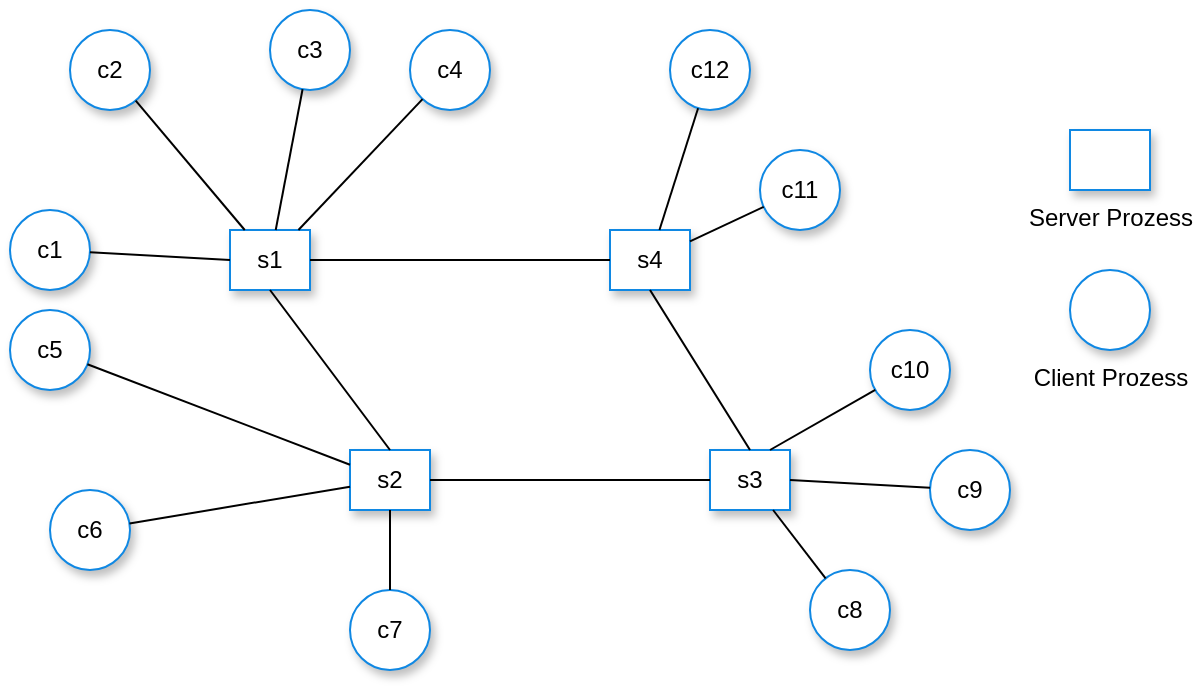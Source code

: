 <mxfile version="16.5.2" type="device"><diagram id="kW5WCqo0LWiZvgW_KqDj" name="Page-1"><mxGraphModel dx="980" dy="504" grid="1" gridSize="10" guides="1" tooltips="1" connect="1" arrows="1" fold="1" page="1" pageScale="1" pageWidth="1169" pageHeight="827" math="0" shadow="0"><root><mxCell id="0"/><mxCell id="1" parent="0"/><mxCell id="6YDu4ysi-lm1bwul6g6q-1" value="s1" style="whiteSpace=wrap;html=1;imageAspect=0;fillColor=#FFFFFF;strokeColor=#1088E3;strokeWidth=1;shadow=1;" vertex="1" parent="1"><mxGeometry x="320" y="260" width="40" height="30" as="geometry"/></mxCell><mxCell id="6YDu4ysi-lm1bwul6g6q-2" value="c1" style="ellipse;whiteSpace=wrap;html=1;aspect=fixed;fillColor=#FFFFFF;strokeColor=#1088E3;strokeWidth=1;shadow=1;" vertex="1" parent="1"><mxGeometry x="210" y="250" width="40" height="40" as="geometry"/></mxCell><mxCell id="6YDu4ysi-lm1bwul6g6q-3" value="c2" style="ellipse;whiteSpace=wrap;html=1;aspect=fixed;fillColor=#FFFFFF;strokeColor=#1088E3;strokeWidth=1;shadow=1;" vertex="1" parent="1"><mxGeometry x="240" y="160" width="40" height="40" as="geometry"/></mxCell><mxCell id="6YDu4ysi-lm1bwul6g6q-4" value="c3" style="ellipse;whiteSpace=wrap;html=1;aspect=fixed;fillColor=#FFFFFF;strokeColor=#1088E3;strokeWidth=1;shadow=1;" vertex="1" parent="1"><mxGeometry x="340" y="150" width="40" height="40" as="geometry"/></mxCell><mxCell id="6YDu4ysi-lm1bwul6g6q-5" value="c4" style="ellipse;whiteSpace=wrap;html=1;aspect=fixed;fillColor=#FFFFFF;strokeColor=#1088E3;strokeWidth=1;shadow=1;" vertex="1" parent="1"><mxGeometry x="410" y="160" width="40" height="40" as="geometry"/></mxCell><mxCell id="6YDu4ysi-lm1bwul6g6q-6" value="s2" style="whiteSpace=wrap;html=1;imageAspect=0;fillColor=#FFFFFF;strokeColor=#1088E3;strokeWidth=1;shadow=1;" vertex="1" parent="1"><mxGeometry x="380" y="370" width="40" height="30" as="geometry"/></mxCell><mxCell id="6YDu4ysi-lm1bwul6g6q-7" value="s4" style="whiteSpace=wrap;html=1;imageAspect=0;fillColor=#FFFFFF;strokeColor=#1088E3;strokeWidth=1;shadow=1;" vertex="1" parent="1"><mxGeometry x="510" y="260" width="40" height="30" as="geometry"/></mxCell><mxCell id="6YDu4ysi-lm1bwul6g6q-8" value="s3" style="whiteSpace=wrap;html=1;imageAspect=0;fillColor=#FFFFFF;strokeColor=#1088E3;strokeWidth=1;shadow=1;" vertex="1" parent="1"><mxGeometry x="560" y="370" width="40" height="30" as="geometry"/></mxCell><mxCell id="6YDu4ysi-lm1bwul6g6q-9" value="c5" style="ellipse;whiteSpace=wrap;html=1;aspect=fixed;fillColor=#FFFFFF;strokeColor=#1088E3;strokeWidth=1;shadow=1;" vertex="1" parent="1"><mxGeometry x="210" y="300" width="40" height="40" as="geometry"/></mxCell><mxCell id="6YDu4ysi-lm1bwul6g6q-10" value="c6" style="ellipse;whiteSpace=wrap;html=1;aspect=fixed;fillColor=#FFFFFF;strokeColor=#1088E3;strokeWidth=1;shadow=1;" vertex="1" parent="1"><mxGeometry x="230" y="390" width="40" height="40" as="geometry"/></mxCell><mxCell id="6YDu4ysi-lm1bwul6g6q-11" value="c7" style="ellipse;whiteSpace=wrap;html=1;aspect=fixed;fillColor=#FFFFFF;strokeColor=#1088E3;strokeWidth=1;shadow=1;" vertex="1" parent="1"><mxGeometry x="380" y="440" width="40" height="40" as="geometry"/></mxCell><mxCell id="6YDu4ysi-lm1bwul6g6q-12" value="c12" style="ellipse;whiteSpace=wrap;html=1;aspect=fixed;fillColor=#FFFFFF;strokeColor=#1088E3;strokeWidth=1;shadow=1;" vertex="1" parent="1"><mxGeometry x="540" y="160" width="40" height="40" as="geometry"/></mxCell><mxCell id="6YDu4ysi-lm1bwul6g6q-13" value="c11" style="ellipse;whiteSpace=wrap;html=1;aspect=fixed;fillColor=#FFFFFF;strokeColor=#1088E3;strokeWidth=1;shadow=1;" vertex="1" parent="1"><mxGeometry x="585" y="220" width="40" height="40" as="geometry"/></mxCell><mxCell id="6YDu4ysi-lm1bwul6g6q-14" value="c10" style="ellipse;whiteSpace=wrap;html=1;aspect=fixed;fillColor=#FFFFFF;strokeColor=#1088E3;strokeWidth=1;shadow=1;" vertex="1" parent="1"><mxGeometry x="640" y="310" width="40" height="40" as="geometry"/></mxCell><mxCell id="6YDu4ysi-lm1bwul6g6q-15" value="c9" style="ellipse;whiteSpace=wrap;html=1;aspect=fixed;fillColor=#FFFFFF;strokeColor=#1088E3;strokeWidth=1;shadow=1;" vertex="1" parent="1"><mxGeometry x="670" y="370" width="40" height="40" as="geometry"/></mxCell><mxCell id="6YDu4ysi-lm1bwul6g6q-16" value="c8" style="ellipse;whiteSpace=wrap;html=1;aspect=fixed;fillColor=#FFFFFF;strokeColor=#1088E3;strokeWidth=1;shadow=1;" vertex="1" parent="1"><mxGeometry x="610" y="430" width="40" height="40" as="geometry"/></mxCell><mxCell id="6YDu4ysi-lm1bwul6g6q-17" value="Client Prozess" style="ellipse;html=1;aspect=fixed;fillColor=#FFFFFF;strokeColor=#1088E3;strokeWidth=1;shadow=1;verticalAlign=top;labelPosition=center;verticalLabelPosition=bottom;align=center;" vertex="1" parent="1"><mxGeometry x="740" y="280" width="40" height="40" as="geometry"/></mxCell><mxCell id="6YDu4ysi-lm1bwul6g6q-18" value="Server Prozess" style="html=1;imageAspect=0;fillColor=#FFFFFF;strokeColor=#1088E3;strokeWidth=1;shadow=1;labelPosition=center;verticalLabelPosition=bottom;align=center;verticalAlign=top;" vertex="1" parent="1"><mxGeometry x="740" y="210" width="40" height="30" as="geometry"/></mxCell><mxCell id="6YDu4ysi-lm1bwul6g6q-19" value="" style="endArrow=none;html=1;rounded=0;entryX=0;entryY=0.5;entryDx=0;entryDy=0;" edge="1" parent="1" source="6YDu4ysi-lm1bwul6g6q-2" target="6YDu4ysi-lm1bwul6g6q-1"><mxGeometry width="50" height="50" relative="1" as="geometry"><mxPoint x="390" y="330" as="sourcePoint"/><mxPoint x="440" y="280" as="targetPoint"/></mxGeometry></mxCell><mxCell id="6YDu4ysi-lm1bwul6g6q-20" value="" style="endArrow=none;html=1;rounded=0;" edge="1" parent="1" source="6YDu4ysi-lm1bwul6g6q-3" target="6YDu4ysi-lm1bwul6g6q-1"><mxGeometry width="50" height="50" relative="1" as="geometry"><mxPoint x="259.972" y="281.057" as="sourcePoint"/><mxPoint x="330" y="285" as="targetPoint"/></mxGeometry></mxCell><mxCell id="6YDu4ysi-lm1bwul6g6q-21" value="" style="endArrow=none;html=1;rounded=0;" edge="1" parent="1" source="6YDu4ysi-lm1bwul6g6q-4" target="6YDu4ysi-lm1bwul6g6q-1"><mxGeometry width="50" height="50" relative="1" as="geometry"><mxPoint x="269.972" y="291.057" as="sourcePoint"/><mxPoint x="340" y="295" as="targetPoint"/></mxGeometry></mxCell><mxCell id="6YDu4ysi-lm1bwul6g6q-22" value="" style="endArrow=none;html=1;rounded=0;" edge="1" parent="1" source="6YDu4ysi-lm1bwul6g6q-5" target="6YDu4ysi-lm1bwul6g6q-1"><mxGeometry width="50" height="50" relative="1" as="geometry"><mxPoint x="279.972" y="301.057" as="sourcePoint"/><mxPoint x="350" y="305" as="targetPoint"/></mxGeometry></mxCell><mxCell id="6YDu4ysi-lm1bwul6g6q-23" value="" style="endArrow=none;html=1;rounded=0;entryX=0;entryY=0.5;entryDx=0;entryDy=0;exitX=1;exitY=0.5;exitDx=0;exitDy=0;" edge="1" parent="1" source="6YDu4ysi-lm1bwul6g6q-1" target="6YDu4ysi-lm1bwul6g6q-7"><mxGeometry width="50" height="50" relative="1" as="geometry"><mxPoint x="289.972" y="311.057" as="sourcePoint"/><mxPoint x="360" y="315" as="targetPoint"/></mxGeometry></mxCell><mxCell id="6YDu4ysi-lm1bwul6g6q-24" value="" style="endArrow=none;html=1;rounded=0;" edge="1" parent="1" source="6YDu4ysi-lm1bwul6g6q-9" target="6YDu4ysi-lm1bwul6g6q-6"><mxGeometry width="50" height="50" relative="1" as="geometry"><mxPoint x="299.972" y="321.057" as="sourcePoint"/><mxPoint x="370" y="325" as="targetPoint"/></mxGeometry></mxCell><mxCell id="6YDu4ysi-lm1bwul6g6q-25" value="" style="endArrow=none;html=1;rounded=0;" edge="1" parent="1" source="6YDu4ysi-lm1bwul6g6q-10" target="6YDu4ysi-lm1bwul6g6q-6"><mxGeometry width="50" height="50" relative="1" as="geometry"><mxPoint x="309.972" y="331.057" as="sourcePoint"/><mxPoint x="380" y="335" as="targetPoint"/></mxGeometry></mxCell><mxCell id="6YDu4ysi-lm1bwul6g6q-26" value="" style="endArrow=none;html=1;rounded=0;entryX=0.5;entryY=1;entryDx=0;entryDy=0;" edge="1" parent="1" source="6YDu4ysi-lm1bwul6g6q-11" target="6YDu4ysi-lm1bwul6g6q-6"><mxGeometry width="50" height="50" relative="1" as="geometry"><mxPoint x="319.972" y="341.057" as="sourcePoint"/><mxPoint x="390" y="345" as="targetPoint"/></mxGeometry></mxCell><mxCell id="6YDu4ysi-lm1bwul6g6q-27" value="" style="endArrow=none;html=1;rounded=0;" edge="1" parent="1" source="6YDu4ysi-lm1bwul6g6q-12" target="6YDu4ysi-lm1bwul6g6q-7"><mxGeometry width="50" height="50" relative="1" as="geometry"><mxPoint x="329.972" y="351.057" as="sourcePoint"/><mxPoint x="400" y="355" as="targetPoint"/></mxGeometry></mxCell><mxCell id="6YDu4ysi-lm1bwul6g6q-28" value="" style="endArrow=none;html=1;rounded=0;" edge="1" parent="1" source="6YDu4ysi-lm1bwul6g6q-13" target="6YDu4ysi-lm1bwul6g6q-7"><mxGeometry width="50" height="50" relative="1" as="geometry"><mxPoint x="339.972" y="361.057" as="sourcePoint"/><mxPoint x="410" y="365" as="targetPoint"/></mxGeometry></mxCell><mxCell id="6YDu4ysi-lm1bwul6g6q-29" value="" style="endArrow=none;html=1;rounded=0;entryX=0.5;entryY=0;entryDx=0;entryDy=0;exitX=0.5;exitY=1;exitDx=0;exitDy=0;" edge="1" parent="1" source="6YDu4ysi-lm1bwul6g6q-1" target="6YDu4ysi-lm1bwul6g6q-6"><mxGeometry width="50" height="50" relative="1" as="geometry"><mxPoint x="349.972" y="371.057" as="sourcePoint"/><mxPoint x="420" y="375" as="targetPoint"/></mxGeometry></mxCell><mxCell id="6YDu4ysi-lm1bwul6g6q-30" value="" style="endArrow=none;html=1;rounded=0;entryX=0;entryY=0.5;entryDx=0;entryDy=0;exitX=1;exitY=0.5;exitDx=0;exitDy=0;" edge="1" parent="1" source="6YDu4ysi-lm1bwul6g6q-6" target="6YDu4ysi-lm1bwul6g6q-8"><mxGeometry width="50" height="50" relative="1" as="geometry"><mxPoint x="359.972" y="381.057" as="sourcePoint"/><mxPoint x="430" y="385" as="targetPoint"/></mxGeometry></mxCell><mxCell id="6YDu4ysi-lm1bwul6g6q-31" value="" style="endArrow=none;html=1;rounded=0;entryX=0.5;entryY=0;entryDx=0;entryDy=0;exitX=0.5;exitY=1;exitDx=0;exitDy=0;" edge="1" parent="1" source="6YDu4ysi-lm1bwul6g6q-7" target="6YDu4ysi-lm1bwul6g6q-8"><mxGeometry width="50" height="50" relative="1" as="geometry"><mxPoint x="369.972" y="391.057" as="sourcePoint"/><mxPoint x="440" y="395" as="targetPoint"/></mxGeometry></mxCell><mxCell id="6YDu4ysi-lm1bwul6g6q-32" value="" style="endArrow=none;html=1;rounded=0;exitX=0.75;exitY=0;exitDx=0;exitDy=0;" edge="1" parent="1" source="6YDu4ysi-lm1bwul6g6q-8" target="6YDu4ysi-lm1bwul6g6q-14"><mxGeometry width="50" height="50" relative="1" as="geometry"><mxPoint x="379.972" y="401.057" as="sourcePoint"/><mxPoint x="450" y="405" as="targetPoint"/></mxGeometry></mxCell><mxCell id="6YDu4ysi-lm1bwul6g6q-33" value="" style="endArrow=none;html=1;rounded=0;exitX=1;exitY=0.5;exitDx=0;exitDy=0;" edge="1" parent="1" source="6YDu4ysi-lm1bwul6g6q-8" target="6YDu4ysi-lm1bwul6g6q-15"><mxGeometry width="50" height="50" relative="1" as="geometry"><mxPoint x="389.972" y="411.057" as="sourcePoint"/><mxPoint x="460" y="415" as="targetPoint"/></mxGeometry></mxCell><mxCell id="6YDu4ysi-lm1bwul6g6q-34" value="" style="endArrow=none;html=1;rounded=0;" edge="1" parent="1" source="6YDu4ysi-lm1bwul6g6q-8" target="6YDu4ysi-lm1bwul6g6q-16"><mxGeometry width="50" height="50" relative="1" as="geometry"><mxPoint x="399.972" y="421.057" as="sourcePoint"/><mxPoint x="470" y="425" as="targetPoint"/></mxGeometry></mxCell></root></mxGraphModel></diagram></mxfile>